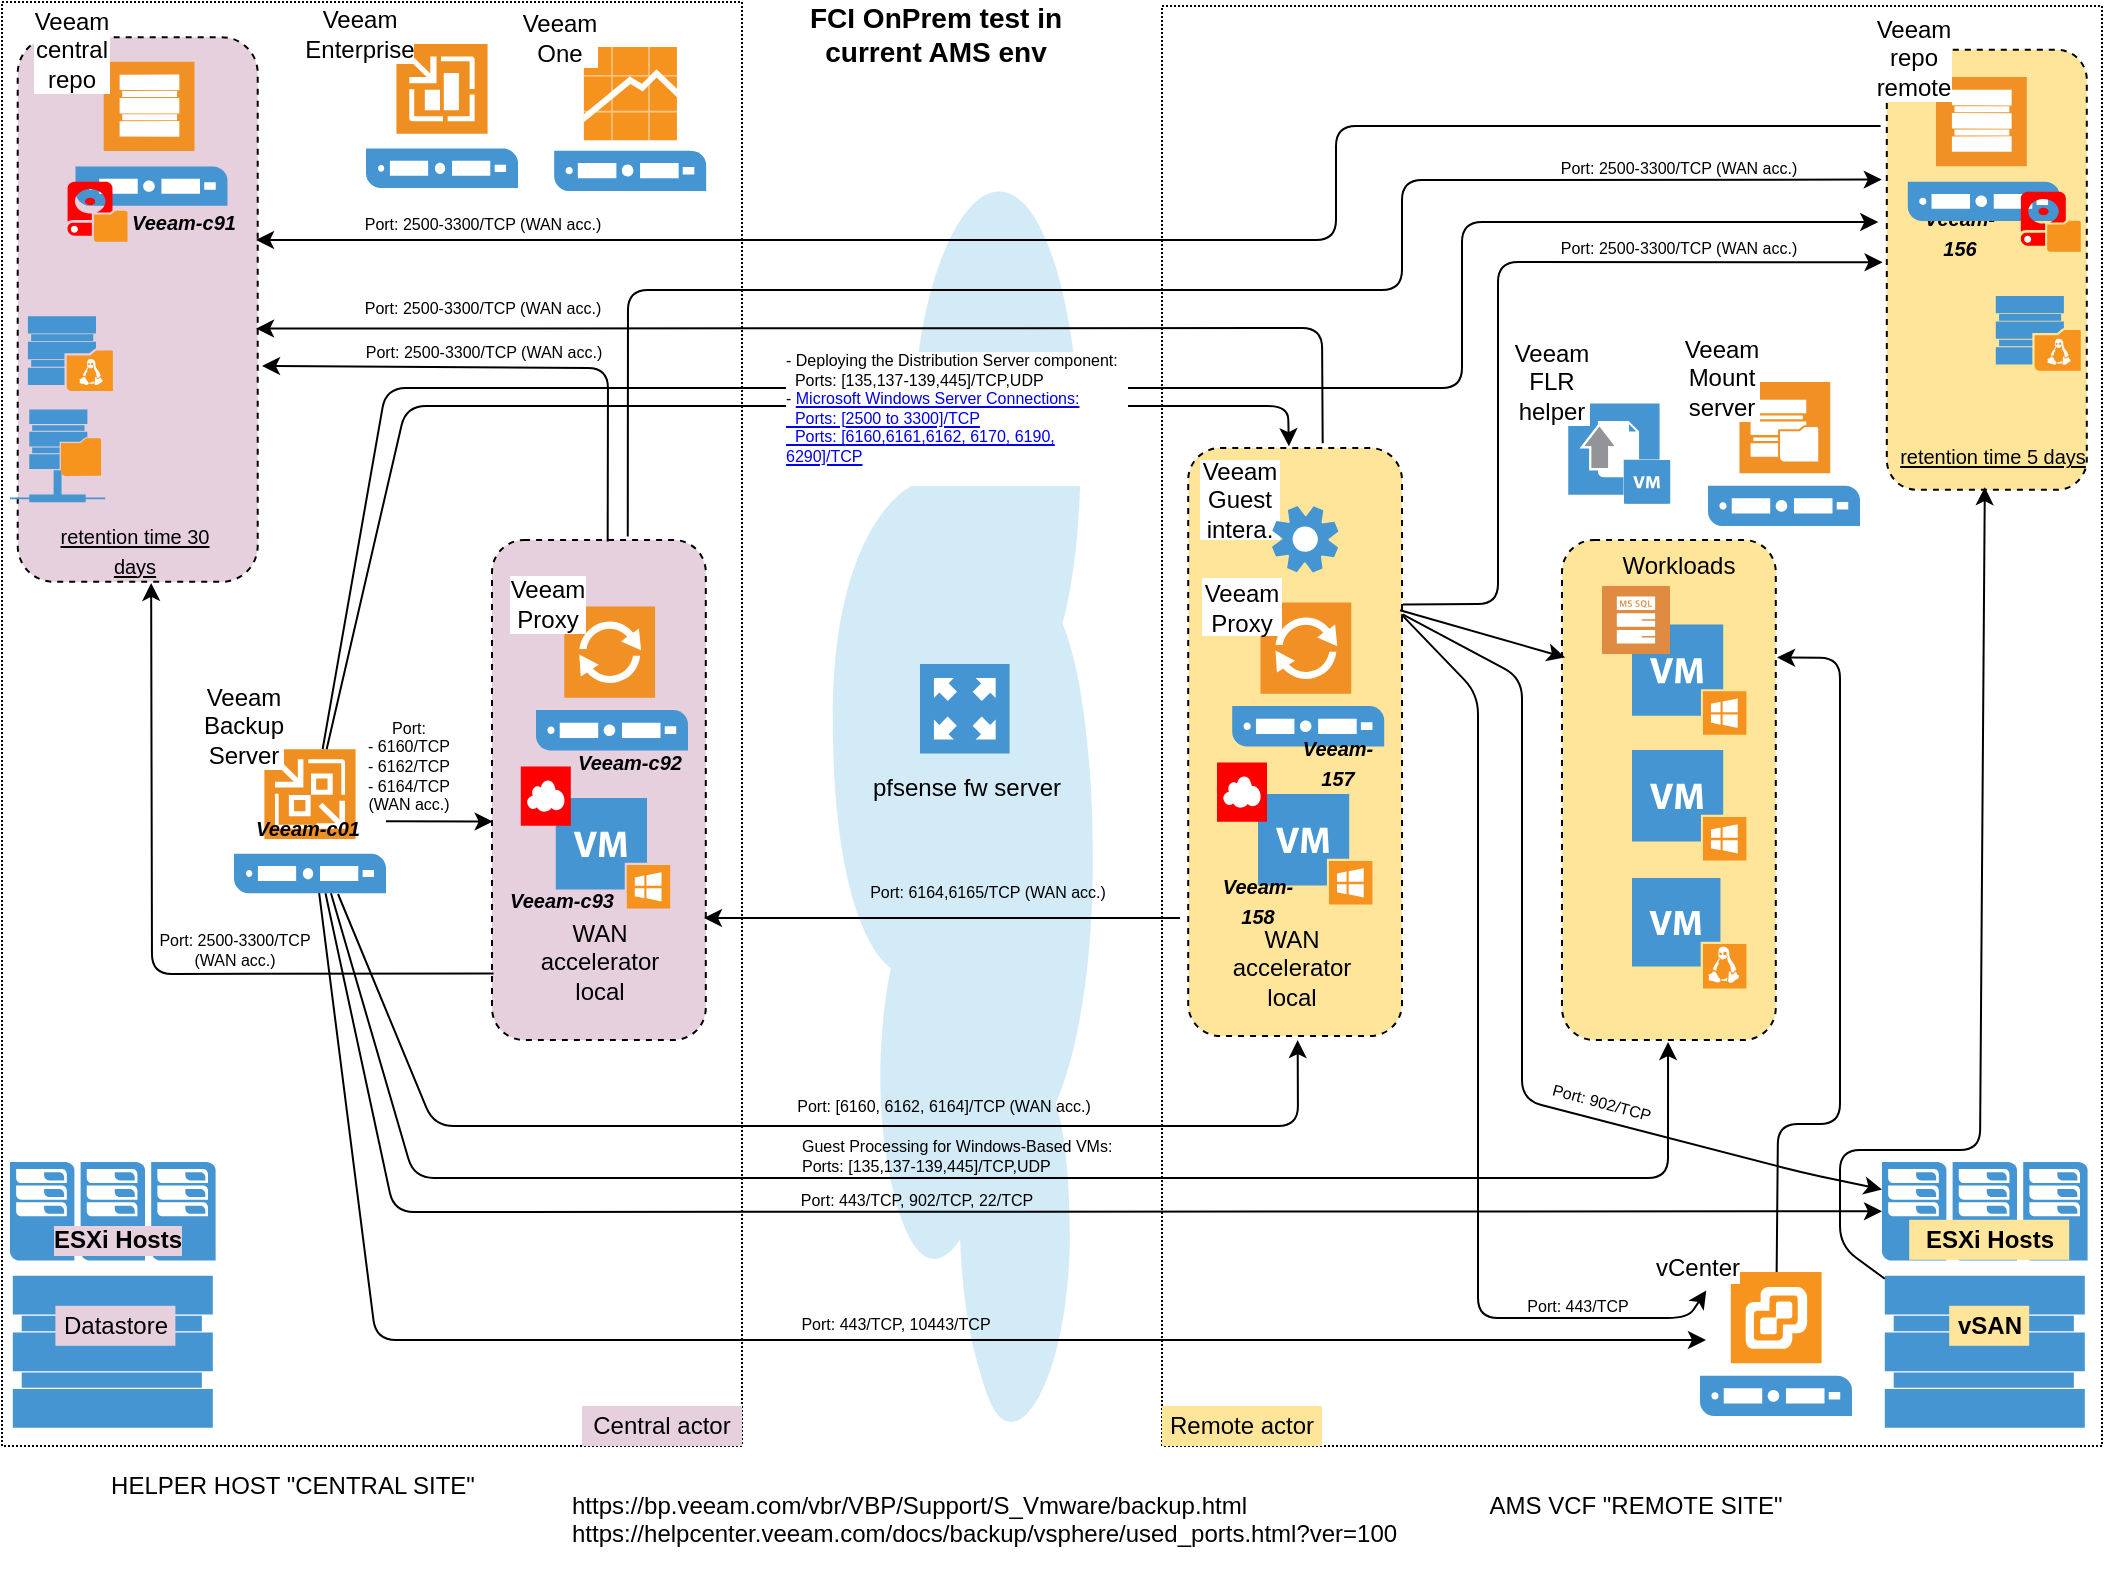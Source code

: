 <mxfile version="14.2.9" type="github">
  <diagram id="eCVy08CxGXI3JQdQnOXs" name="Page-1">
    <mxGraphModel dx="571" dy="679" grid="0" gridSize="10" guides="0" tooltips="1" connect="0" arrows="0" fold="1" page="0" pageScale="1" pageWidth="1169" pageHeight="827" math="0" shadow="0">
      <root>
        <mxCell id="0" />
        <mxCell id="1" parent="0" />
        <mxCell id="nSwSoQBOyBosfwL_0Ycv-3" value="" style="rounded=0;whiteSpace=wrap;html=1;labelBackgroundColor=#ffffff;fillColor=#FFFFFF;dashed=1;dashPattern=1 1;" parent="1" vertex="1">
          <mxGeometry x="50" y="-52" width="370" height="722" as="geometry" />
        </mxCell>
        <mxCell id="nSwSoQBOyBosfwL_0Ycv-4" value="" style="rounded=0;whiteSpace=wrap;html=1;dashed=1;dashPattern=1 1;" parent="1" vertex="1">
          <mxGeometry x="630" y="-50" width="470" height="720" as="geometry" />
        </mxCell>
        <mxCell id="nSwSoQBOyBosfwL_0Ycv-5" value="" style="shadow=0;dashed=0;html=1;strokeColor=none;fillColor=#4495D1;labelPosition=center;verticalLabelPosition=bottom;verticalAlign=top;align=center;outlineConnect=0;shape=mxgraph.veeam.2d.datastore;" parent="1" vertex="1">
          <mxGeometry x="991.4" y="584.9" width="100" height="76" as="geometry" />
        </mxCell>
        <mxCell id="nSwSoQBOyBosfwL_0Ycv-6" value="" style="pointerEvents=1;shadow=0;dashed=0;html=1;strokeColor=none;fillColor=#4495D1;labelPosition=center;verticalLabelPosition=bottom;verticalAlign=top;align=center;outlineConnect=0;shape=mxgraph.veeam.cluster;" parent="1" vertex="1">
          <mxGeometry x="990" y="528" width="102.8" height="49.2" as="geometry" />
        </mxCell>
        <mxCell id="nSwSoQBOyBosfwL_0Ycv-7" value="ESXi Hosts" style="text;html=1;align=center;verticalAlign=middle;whiteSpace=wrap;rounded=0;fontStyle=1;labelBackgroundColor=#FFE599;fillColor=#FFE599;" parent="1" vertex="1">
          <mxGeometry x="1003.6" y="556.9" width="80" height="20" as="geometry" />
        </mxCell>
        <mxCell id="nSwSoQBOyBosfwL_0Ycv-8" value="" style="shadow=0;dashed=0;html=1;strokeColor=none;fillColor=#4495D1;labelPosition=center;verticalLabelPosition=bottom;verticalAlign=top;align=center;outlineConnect=0;shape=mxgraph.veeam.2d.veeam_backup_and_replication_server;" parent="1" vertex="1">
          <mxGeometry x="166" y="321.6" width="76" height="72" as="geometry" />
        </mxCell>
        <mxCell id="nSwSoQBOyBosfwL_0Ycv-11" value="" style="shadow=0;dashed=0;html=1;strokeColor=none;fillColor=#4495D1;labelPosition=center;verticalLabelPosition=bottom;verticalAlign=top;align=center;outlineConnect=0;shape=mxgraph.veeam.vsphere_server;" parent="1" vertex="1">
          <mxGeometry x="899" y="583" width="76" height="72" as="geometry" />
        </mxCell>
        <mxCell id="nSwSoQBOyBosfwL_0Ycv-12" value="" style="shadow=0;dashed=0;html=1;strokeColor=none;fillColor=#4495D1;labelPosition=center;verticalLabelPosition=bottom;verticalAlign=top;align=center;outlineConnect=0;shape=mxgraph.veeam.2d.cloud;rotation=-90;" parent="1" vertex="1">
          <mxGeometry x="220.13" y="285.78" width="620.55" height="130" as="geometry" />
        </mxCell>
        <mxCell id="nSwSoQBOyBosfwL_0Ycv-13" value="&lt;span style=&quot;background-color: rgb(255 , 229 , 153)&quot;&gt;&lt;b&gt;vSAN&lt;/b&gt;&lt;/span&gt;" style="text;html=1;strokeColor=none;fillColor=#FFE599;align=center;verticalAlign=middle;whiteSpace=wrap;rounded=0;" parent="1" vertex="1">
          <mxGeometry x="1023.6" y="599.9" width="40" height="20" as="geometry" />
        </mxCell>
        <mxCell id="nSwSoQBOyBosfwL_0Ycv-15" value="vCenter" style="text;html=1;strokeColor=none;fillColor=none;align=center;verticalAlign=middle;whiteSpace=wrap;rounded=0;labelBackgroundColor=#ffffff;" parent="1" vertex="1">
          <mxGeometry x="878" y="571" width="40" height="20" as="geometry" />
        </mxCell>
        <mxCell id="nSwSoQBOyBosfwL_0Ycv-26" value="Veeam Backup Server" style="text;html=1;strokeColor=none;fillColor=none;align=center;verticalAlign=middle;whiteSpace=wrap;rounded=0;labelBackgroundColor=#ffffff;" parent="1" vertex="1">
          <mxGeometry x="151" y="300" width="40" height="20" as="geometry" />
        </mxCell>
        <mxCell id="nSwSoQBOyBosfwL_0Ycv-29" value="AMS VCF &quot;REMOTE SITE&quot;" style="text;html=1;strokeColor=none;fillColor=none;align=center;verticalAlign=middle;whiteSpace=wrap;rounded=0;labelBackgroundColor=#ffffff;" parent="1" vertex="1">
          <mxGeometry x="770" y="690" width="194.4" height="20" as="geometry" />
        </mxCell>
        <mxCell id="nSwSoQBOyBosfwL_0Ycv-30" value="HELPER HOST &quot;CENTRAL SITE&quot;" style="text;html=1;strokeColor=none;fillColor=none;align=center;verticalAlign=middle;whiteSpace=wrap;rounded=0;labelBackgroundColor=#ffffff;" parent="1" vertex="1">
          <mxGeometry x="98" y="680" width="195" height="20" as="geometry" />
        </mxCell>
        <mxCell id="nSwSoQBOyBosfwL_0Ycv-47" value="&lt;div&gt;&lt;font style=&quot;font-size: 14px&quot;&gt;&lt;b&gt;FCI OnPrem test in &lt;br&gt;&lt;/b&gt;&lt;/font&gt;&lt;/div&gt;&lt;div&gt;&lt;font style=&quot;font-size: 14px&quot;&gt;&lt;b&gt;current AMS env&lt;/b&gt;&lt;/font&gt;&lt;/div&gt;" style="text;html=1;strokeColor=none;fillColor=none;align=center;verticalAlign=middle;whiteSpace=wrap;rounded=0;" parent="1" vertex="1">
          <mxGeometry x="392" y="-46" width="250" height="20" as="geometry" />
        </mxCell>
        <mxCell id="nSwSoQBOyBosfwL_0Ycv-48" value="" style="shadow=0;dashed=0;html=1;strokeColor=none;fillColor=#4495D1;labelPosition=center;verticalLabelPosition=bottom;verticalAlign=top;align=center;outlineConnect=0;shape=mxgraph.veeam.2d.datastore;" parent="1" vertex="1">
          <mxGeometry x="55.4" y="584.9" width="100" height="76" as="geometry" />
        </mxCell>
        <mxCell id="nSwSoQBOyBosfwL_0Ycv-49" value="" style="pointerEvents=1;shadow=0;dashed=0;html=1;strokeColor=none;fillColor=#4495D1;labelPosition=center;verticalLabelPosition=bottom;verticalAlign=top;align=center;outlineConnect=0;shape=mxgraph.veeam.cluster;" parent="1" vertex="1">
          <mxGeometry x="54.0" y="528" width="102.8" height="49.2" as="geometry" />
        </mxCell>
        <mxCell id="nSwSoQBOyBosfwL_0Ycv-50" value="ESXi Hosts" style="text;html=1;strokeColor=none;fillColor=none;align=center;verticalAlign=middle;whiteSpace=wrap;rounded=0;fontStyle=1;labelBackgroundColor=#E6D0DE;" parent="1" vertex="1">
          <mxGeometry x="67.6" y="556.9" width="80" height="20" as="geometry" />
        </mxCell>
        <mxCell id="nSwSoQBOyBosfwL_0Ycv-51" value="Datastore" style="text;html=1;strokeColor=none;fillColor=#E6D0DE;align=center;verticalAlign=middle;whiteSpace=wrap;rounded=0;" parent="1" vertex="1">
          <mxGeometry x="76.7" y="599.9" width="60" height="20" as="geometry" />
        </mxCell>
        <mxCell id="nSwSoQBOyBosfwL_0Ycv-54" value="" style="pointerEvents=1;shadow=0;dashed=0;html=1;strokeColor=none;fillColor=#4495D1;labelPosition=center;verticalLabelPosition=bottom;verticalAlign=top;align=center;outlineConnect=0;shape=mxgraph.veeam.2d.proxy_appliance;" parent="1" vertex="1">
          <mxGeometry x="509" y="279" width="44.8" height="44.8" as="geometry" />
        </mxCell>
        <mxCell id="nSwSoQBOyBosfwL_0Ycv-55" value="&lt;div&gt;pfsense fw server&lt;/div&gt;" style="text;html=1;strokeColor=none;fillColor=none;align=center;verticalAlign=middle;whiteSpace=wrap;rounded=0;" parent="1" vertex="1">
          <mxGeometry x="468" y="331" width="129" height="20" as="geometry" />
        </mxCell>
        <mxCell id="nSwSoQBOyBosfwL_0Ycv-56" value="Central actor" style="text;html=1;strokeColor=none;fillColor=#E6D0DE;align=center;verticalAlign=middle;whiteSpace=wrap;rounded=0;" parent="1" vertex="1">
          <mxGeometry x="340" y="650" width="80" height="20" as="geometry" />
        </mxCell>
        <mxCell id="nSwSoQBOyBosfwL_0Ycv-57" value="Remote actor" style="text;html=1;strokeColor=none;fillColor=#FFE599;align=center;verticalAlign=middle;whiteSpace=wrap;rounded=0;" parent="1" vertex="1">
          <mxGeometry x="630" y="650" width="80" height="20" as="geometry" />
        </mxCell>
        <mxCell id="nSwSoQBOyBosfwL_0Ycv-61" value="" style="rounded=1;whiteSpace=wrap;html=1;labelBackgroundColor=#E6D0DE;fillColor=#FFE599;gradientColor=none;dashed=1;" parent="1" vertex="1">
          <mxGeometry x="643.1" y="171" width="106.9" height="294" as="geometry" />
        </mxCell>
        <mxCell id="nSwSoQBOyBosfwL_0Ycv-9" value="" style="shadow=0;dashed=0;html=1;strokeColor=none;fillColor=#4495D1;labelPosition=center;verticalLabelPosition=bottom;verticalAlign=top;align=center;outlineConnect=0;shape=mxgraph.veeam.proxy_server;" parent="1" vertex="1">
          <mxGeometry x="665.1" y="248.2" width="76" height="72" as="geometry" />
        </mxCell>
        <mxCell id="nSwSoQBOyBosfwL_0Ycv-34" value="" style="shadow=0;dashed=0;html=1;strokeColor=none;fillColor=#4495D1;labelPosition=center;verticalLabelPosition=bottom;verticalAlign=top;align=center;outlineConnect=0;shape=mxgraph.veeam.vm_windows;labelBackgroundColor=none;fontColor=none;" parent="1" vertex="1">
          <mxGeometry x="678" y="344" width="57.2" height="55.2" as="geometry" />
        </mxCell>
        <mxCell id="nSwSoQBOyBosfwL_0Ycv-35" value="" style="pointerEvents=1;shadow=0;dashed=0;html=1;strokeColor=none;labelPosition=center;verticalLabelPosition=bottom;verticalAlign=top;align=center;outlineConnect=0;shape=mxgraph.veeam.2d.wan_accelerator;labelBackgroundColor=none;noLabel=1;fontColor=none;fillColor=#FF0000;" parent="1" vertex="1">
          <mxGeometry x="657.5" y="328.25" width="25" height="29.6" as="geometry" />
        </mxCell>
        <mxCell id="nSwSoQBOyBosfwL_0Ycv-36" value="&lt;div&gt;WAN accelerator&lt;/div&gt;&lt;div&gt;local&lt;br&gt;&lt;/div&gt;" style="text;html=1;strokeColor=none;fillColor=none;align=center;verticalAlign=middle;whiteSpace=wrap;rounded=0;labelBackgroundColor=none;" parent="1" vertex="1">
          <mxGeometry x="675" y="421.2" width="40" height="20" as="geometry" />
        </mxCell>
        <mxCell id="nSwSoQBOyBosfwL_0Ycv-16" value="Veeam Proxy" style="text;html=1;strokeColor=none;align=center;verticalAlign=middle;whiteSpace=wrap;rounded=0;labelBackgroundColor=none;fillColor=#ffffff;" parent="1" vertex="1">
          <mxGeometry x="650" y="236" width="40" height="29" as="geometry" />
        </mxCell>
        <mxCell id="nSwSoQBOyBosfwL_0Ycv-76" value="" style="rounded=1;whiteSpace=wrap;html=1;labelBackgroundColor=#E6D0DE;fillColor=#E6D0DE;gradientColor=none;dashed=1;" parent="1" vertex="1">
          <mxGeometry x="295" y="217" width="106.9" height="250" as="geometry" />
        </mxCell>
        <mxCell id="nSwSoQBOyBosfwL_0Ycv-77" value="" style="shadow=0;dashed=0;html=1;strokeColor=none;fillColor=#4495D1;labelPosition=center;verticalLabelPosition=bottom;verticalAlign=top;align=center;outlineConnect=0;shape=mxgraph.veeam.proxy_server;" parent="1" vertex="1">
          <mxGeometry x="317" y="250.2" width="76" height="72" as="geometry" />
        </mxCell>
        <mxCell id="nSwSoQBOyBosfwL_0Ycv-78" value="" style="shadow=0;dashed=0;html=1;strokeColor=none;fillColor=#4495D1;labelPosition=center;verticalLabelPosition=bottom;verticalAlign=top;align=center;outlineConnect=0;shape=mxgraph.veeam.vm_windows;labelBackgroundColor=none;fontColor=none;" parent="1" vertex="1">
          <mxGeometry x="326.9" y="346" width="57.2" height="55.2" as="geometry" />
        </mxCell>
        <mxCell id="nSwSoQBOyBosfwL_0Ycv-79" value="" style="pointerEvents=1;shadow=0;dashed=0;html=1;strokeColor=none;labelPosition=center;verticalLabelPosition=bottom;verticalAlign=top;align=center;outlineConnect=0;shape=mxgraph.veeam.2d.wan_accelerator;labelBackgroundColor=none;noLabel=1;fontColor=none;fillColor=#FF0000;" parent="1" vertex="1">
          <mxGeometry x="309.4" y="330.25" width="25" height="29.6" as="geometry" />
        </mxCell>
        <mxCell id="nSwSoQBOyBosfwL_0Ycv-80" value="&lt;div&gt;WAN accelerator&lt;/div&gt;&lt;div&gt;local&lt;br&gt;&lt;/div&gt;" style="text;html=1;strokeColor=none;fillColor=none;align=center;verticalAlign=middle;whiteSpace=wrap;rounded=0;labelBackgroundColor=none;" parent="1" vertex="1">
          <mxGeometry x="330" y="420" width="38.45" height="16.7" as="geometry" />
        </mxCell>
        <mxCell id="nSwSoQBOyBosfwL_0Ycv-81" value="Veeam Proxy" style="text;html=1;strokeColor=none;fillColor=none;align=center;verticalAlign=middle;whiteSpace=wrap;rounded=0;labelBackgroundColor=#ffffff;" parent="1" vertex="1">
          <mxGeometry x="303" y="239" width="40" height="20" as="geometry" />
        </mxCell>
        <mxCell id="nSwSoQBOyBosfwL_0Ycv-82" value="" style="rounded=1;whiteSpace=wrap;html=1;labelBackgroundColor=#E6D0DE;fillColor=#FFE599;gradientColor=none;dashed=1;" parent="1" vertex="1">
          <mxGeometry x="830" y="217" width="106.9" height="250" as="geometry" />
        </mxCell>
        <mxCell id="nSwSoQBOyBosfwL_0Ycv-66" value="" style="shadow=0;dashed=0;html=1;strokeColor=none;fillColor=#4495D1;labelPosition=center;verticalLabelPosition=bottom;verticalAlign=top;align=center;outlineConnect=0;shape=mxgraph.veeam.vm_windows;labelBackgroundColor=#E6D0DE;" parent="1" vertex="1">
          <mxGeometry x="865" y="259.2" width="57.2" height="55.2" as="geometry" />
        </mxCell>
        <mxCell id="nSwSoQBOyBosfwL_0Ycv-68" value="" style="pointerEvents=1;shadow=0;dashed=0;html=1;strokeColor=none;fillColor=#DF8C42;labelPosition=center;verticalLabelPosition=bottom;verticalAlign=top;align=center;outlineConnect=0;shape=mxgraph.veeam2.microsoft_sql_db;labelBackgroundColor=#E6D0DE;" parent="1" vertex="1">
          <mxGeometry x="850" y="240" width="34" height="34" as="geometry" />
        </mxCell>
        <mxCell id="nSwSoQBOyBosfwL_0Ycv-62" value="" style="shadow=0;dashed=0;html=1;strokeColor=none;fillColor=#4495D1;labelPosition=center;verticalLabelPosition=bottom;verticalAlign=top;align=center;outlineConnect=0;shape=mxgraph.veeam.vm_windows;labelBackgroundColor=none;fontColor=none;" parent="1" vertex="1">
          <mxGeometry x="865" y="322.0" width="57.2" height="55.2" as="geometry" />
        </mxCell>
        <mxCell id="nSwSoQBOyBosfwL_0Ycv-63" value="" style="shadow=0;dashed=0;html=1;strokeColor=none;fillColor=#4495D1;labelPosition=center;verticalLabelPosition=bottom;verticalAlign=top;align=center;outlineConnect=0;shape=mxgraph.veeam.vm_linux;labelBackgroundColor=#E6D0DE;" parent="1" vertex="1">
          <mxGeometry x="865" y="386" width="57.2" height="55.2" as="geometry" />
        </mxCell>
        <mxCell id="nSwSoQBOyBosfwL_0Ycv-83" value="Workloads" style="text;html=1;strokeColor=none;fillColor=none;align=center;verticalAlign=middle;whiteSpace=wrap;rounded=0;labelBackgroundColor=none;" parent="1" vertex="1">
          <mxGeometry x="865" y="220" width="46.55" height="20" as="geometry" />
        </mxCell>
        <mxCell id="nSwSoQBOyBosfwL_0Ycv-87" value="&lt;div&gt;&lt;font style=&quot;font-size: 10px&quot;&gt;&lt;b&gt;&lt;i&gt;Veeam-157&lt;/i&gt;&lt;/b&gt;&lt;/font&gt;&lt;/div&gt;" style="text;html=1;strokeColor=none;fillColor=none;align=center;verticalAlign=middle;whiteSpace=wrap;rounded=0;labelBackgroundColor=none;" parent="1" vertex="1">
          <mxGeometry x="698.2" y="318" width="40" height="20" as="geometry" />
        </mxCell>
        <mxCell id="nSwSoQBOyBosfwL_0Ycv-88" value="&lt;div&gt;&lt;font style=&quot;font-size: 10px&quot;&gt;&lt;b&gt;&lt;i&gt;Veeam-158&lt;/i&gt;&lt;/b&gt;&lt;/font&gt;&lt;/div&gt;" style="text;html=1;strokeColor=none;fillColor=none;align=center;verticalAlign=middle;whiteSpace=wrap;rounded=0;labelBackgroundColor=none;" parent="1" vertex="1">
          <mxGeometry x="658.2" y="387" width="40" height="20" as="geometry" />
        </mxCell>
        <mxCell id="nSwSoQBOyBosfwL_0Ycv-89" value="&lt;div&gt;&lt;font style=&quot;font-size: 10px&quot;&gt;&lt;b&gt;&lt;i&gt;Veeam-c93&lt;/i&gt;&lt;/b&gt;&lt;/font&gt;&lt;/div&gt;" style="text;html=1;strokeColor=none;fillColor=none;align=center;verticalAlign=middle;whiteSpace=wrap;rounded=0;labelBackgroundColor=none;" parent="1" vertex="1">
          <mxGeometry x="300" y="387" width="60" height="20" as="geometry" />
        </mxCell>
        <mxCell id="nSwSoQBOyBosfwL_0Ycv-90" value="&lt;div&gt;&lt;font style=&quot;font-size: 10px&quot;&gt;&lt;b&gt;&lt;i&gt;Veeam-c92&lt;/i&gt;&lt;/b&gt;&lt;/font&gt;&lt;/div&gt;" style="text;html=1;strokeColor=none;fillColor=none;align=center;verticalAlign=middle;whiteSpace=wrap;rounded=0;labelBackgroundColor=none;" parent="1" vertex="1">
          <mxGeometry x="334.4" y="318" width="60" height="20" as="geometry" />
        </mxCell>
        <mxCell id="nSwSoQBOyBosfwL_0Ycv-92" value="&lt;div&gt;&lt;font style=&quot;font-size: 10px&quot;&gt;&lt;b&gt;&lt;i&gt;Veeam-c01&lt;/i&gt;&lt;/b&gt;&lt;/font&gt;&lt;/div&gt;" style="text;html=1;strokeColor=none;fillColor=none;align=center;verticalAlign=middle;whiteSpace=wrap;rounded=0;labelBackgroundColor=none;" parent="1" vertex="1">
          <mxGeometry x="173" y="351" width="60" height="20" as="geometry" />
        </mxCell>
        <mxCell id="sAKAlEn9Oh-eBW5LbcHO-1" value="" style="shadow=0;dashed=0;html=1;strokeColor=none;fillColor=#4495D1;labelPosition=center;verticalLabelPosition=bottom;verticalAlign=top;align=center;outlineConnect=0;shape=mxgraph.veeam.2d.veeam_backup_enterprise_manager_server;" parent="1" vertex="1">
          <mxGeometry x="232" y="-31.0" width="76" height="72" as="geometry" />
        </mxCell>
        <mxCell id="sAKAlEn9Oh-eBW5LbcHO-2" value="Veeam Enterprise" style="text;html=1;strokeColor=none;fillColor=none;align=center;verticalAlign=middle;whiteSpace=wrap;rounded=0;labelBackgroundColor=#ffffff;" parent="1" vertex="1">
          <mxGeometry x="209" y="-46.0" width="40" height="20" as="geometry" />
        </mxCell>
        <mxCell id="sAKAlEn9Oh-eBW5LbcHO-3" value="" style="shadow=0;dashed=0;html=1;strokeColor=none;fillColor=#4495D1;labelPosition=center;verticalLabelPosition=bottom;verticalAlign=top;align=center;outlineConnect=0;shape=mxgraph.veeam.one_server;" parent="1" vertex="1">
          <mxGeometry x="326.1" y="-29.5" width="76" height="72" as="geometry" />
        </mxCell>
        <mxCell id="sAKAlEn9Oh-eBW5LbcHO-4" value="Veeam One" style="text;html=1;strokeColor=none;fillColor=none;align=center;verticalAlign=middle;whiteSpace=wrap;rounded=0;labelBackgroundColor=#ffffff;" parent="1" vertex="1">
          <mxGeometry x="309.1" y="-44.5" width="40" height="20" as="geometry" />
        </mxCell>
        <mxCell id="sAKAlEn9Oh-eBW5LbcHO-14" value="" style="shadow=0;dashed=0;html=1;strokeColor=none;fillColor=#4495D1;labelPosition=center;verticalLabelPosition=bottom;verticalAlign=top;align=center;outlineConnect=0;shape=mxgraph.veeam.flr_helper_appliance;" parent="1" vertex="1">
          <mxGeometry x="833.12" y="148.7" width="49.6" height="50" as="geometry" />
        </mxCell>
        <mxCell id="sAKAlEn9Oh-eBW5LbcHO-15" value="Veeam FLR helper" style="text;html=1;strokeColor=none;fillColor=none;align=center;verticalAlign=middle;whiteSpace=wrap;rounded=0;labelBackgroundColor=#ffffff;" parent="1" vertex="1">
          <mxGeometry x="805.0" y="128" width="40" height="20" as="geometry" />
        </mxCell>
        <mxCell id="sAKAlEn9Oh-eBW5LbcHO-16" value="" style="shadow=0;dashed=0;html=1;strokeColor=none;fillColor=#4495D1;labelPosition=center;verticalLabelPosition=bottom;verticalAlign=top;align=center;outlineConnect=0;shape=mxgraph.veeam.2d.virtual_machine;" parent="1" vertex="1">
          <mxGeometry x="861" y="177" width="23.1" height="21.9" as="geometry" />
        </mxCell>
        <mxCell id="sAKAlEn9Oh-eBW5LbcHO-18" value="" style="edgeStyle=orthogonalEdgeStyle;rounded=0;orthogonalLoop=1;jettySize=auto;html=1;" parent="1" source="sAKAlEn9Oh-eBW5LbcHO-11" target="sAKAlEn9Oh-eBW5LbcHO-17" edge="1">
          <mxGeometry relative="1" as="geometry" />
        </mxCell>
        <mxCell id="sAKAlEn9Oh-eBW5LbcHO-17" value="" style="rounded=1;whiteSpace=wrap;html=1;labelBackgroundColor=#E6D0DE;fillColor=#E6D0DE;gradientColor=none;dashed=1;" parent="1" vertex="1">
          <mxGeometry x="57.85" y="-34.4" width="120" height="272.3" as="geometry" />
        </mxCell>
        <mxCell id="sAKAlEn9Oh-eBW5LbcHO-10" value="" style="shadow=0;dashed=0;html=1;strokeColor=none;fillColor=#4495D1;labelPosition=center;verticalLabelPosition=bottom;verticalAlign=top;align=center;outlineConnect=0;shape=mxgraph.veeam.repository_server;" parent="1" vertex="1">
          <mxGeometry x="86.75" y="-22.1" width="76" height="72" as="geometry" />
        </mxCell>
        <mxCell id="sAKAlEn9Oh-eBW5LbcHO-13" value="&lt;div&gt;&lt;font style=&quot;font-size: 10px&quot;&gt;&lt;b&gt;&lt;i&gt;Veeam-c91&lt;/i&gt;&lt;/b&gt;&lt;/font&gt;&lt;/div&gt;" style="text;html=1;strokeColor=none;fillColor=none;align=center;verticalAlign=middle;whiteSpace=wrap;rounded=0;labelBackgroundColor=none;" parent="1" vertex="1">
          <mxGeometry x="111.35" y="47.9" width="60" height="20" as="geometry" />
        </mxCell>
        <mxCell id="sAKAlEn9Oh-eBW5LbcHO-11" value="&lt;div&gt;Veeam central repo&lt;br&gt;&lt;/div&gt;" style="text;html=1;strokeColor=none;fillColor=none;align=center;verticalAlign=middle;whiteSpace=wrap;rounded=0;labelBackgroundColor=#ffffff;" parent="1" vertex="1">
          <mxGeometry x="65.45" y="-38.0" width="40" height="20" as="geometry" />
        </mxCell>
        <mxCell id="nSwSoQBOyBosfwL_0Ycv-84" value="&lt;font style=&quot;font-size: 10px&quot;&gt;&lt;u&gt;retention time 30 days&lt;/u&gt;&lt;/font&gt;" style="text;html=1;strokeColor=none;fillColor=none;align=center;verticalAlign=middle;whiteSpace=wrap;rounded=0;labelBackgroundColor=none;" parent="1" vertex="1">
          <mxGeometry x="66.75" y="212.0" width="99.1" height="20" as="geometry" />
        </mxCell>
        <mxCell id="sAKAlEn9Oh-eBW5LbcHO-12" value="" style="shadow=0;dashed=0;html=1;strokeColor=none;labelPosition=center;verticalLabelPosition=bottom;verticalAlign=top;align=center;outlineConnect=0;shape=mxgraph.veeam.local_disk;labelBackgroundColor=#ffffff;labelBorderColor=none;fillColor=#FF0000;" parent="1" vertex="1">
          <mxGeometry x="82.75" y="37.9" width="30" height="30" as="geometry" />
        </mxCell>
        <mxCell id="nSwSoQBOyBosfwL_0Ycv-59" value="" style="shadow=0;dashed=0;html=1;strokeColor=none;fillColor=#4495D1;labelPosition=center;verticalLabelPosition=bottom;verticalAlign=top;align=center;outlineConnect=0;shape=mxgraph.veeam.linux_repository;labelBackgroundColor=#ffffff;" parent="1" vertex="1">
          <mxGeometry x="62.95" y="105.1" width="42.5" height="37.4" as="geometry" />
        </mxCell>
        <mxCell id="nSwSoQBOyBosfwL_0Ycv-23" value="" style="shadow=0;dashed=0;html=1;strokeColor=none;fillColor=#4495D1;labelPosition=center;verticalLabelPosition=bottom;verticalAlign=top;align=center;outlineConnect=0;shape=mxgraph.veeam.remote_repository;labelBackgroundColor=#ffffff;" parent="1" vertex="1">
          <mxGeometry x="54.0" y="151.7" width="47.6" height="46.4" as="geometry" />
        </mxCell>
        <mxCell id="nSwSoQBOyBosfwL_0Ycv-58" value="" style="shape=image;html=1;verticalAlign=top;verticalLabelPosition=bottom;labelBackgroundColor=#ffffff;imageAspect=0;aspect=fixed;image=https://cdn2.iconfinder.com/data/icons/stilllife/48x48/filesystems/gnome-fs-nfs.png;fillColor=none;" parent="1" vertex="1">
          <mxGeometry x="74.85" y="162.5" width="36.5" height="36.5" as="geometry" />
        </mxCell>
        <mxCell id="sAKAlEn9Oh-eBW5LbcHO-19" value="" style="rounded=1;whiteSpace=wrap;html=1;labelBackgroundColor=#E6D0DE;fillColor=#FFE599;gradientColor=none;dashed=1;" parent="1" vertex="1">
          <mxGeometry x="992.4" y="-28.1" width="100" height="220" as="geometry" />
        </mxCell>
        <mxCell id="nSwSoQBOyBosfwL_0Ycv-69" value="" style="shadow=0;dashed=0;html=1;strokeColor=none;fillColor=#4495D1;labelPosition=center;verticalLabelPosition=bottom;verticalAlign=top;align=center;outlineConnect=0;shape=mxgraph.veeam.linux_repository;labelBackgroundColor=#ffffff;" parent="1" vertex="1">
          <mxGeometry x="1046.9" y="94.95" width="42.5" height="37.4" as="geometry" />
        </mxCell>
        <mxCell id="nSwSoQBOyBosfwL_0Ycv-86" value="&lt;font style=&quot;font-size: 10px&quot;&gt;&lt;b&gt;&lt;i&gt;Veeam-156&lt;/i&gt;&lt;/b&gt;&lt;/font&gt;" style="text;html=1;strokeColor=none;fillColor=none;align=center;verticalAlign=middle;whiteSpace=wrap;rounded=0;labelBackgroundColor=none;" parent="1" vertex="1">
          <mxGeometry x="1009.3" y="52.9" width="40" height="20" as="geometry" />
        </mxCell>
        <mxCell id="nSwSoQBOyBosfwL_0Ycv-85" value="&lt;font style=&quot;font-size: 10px&quot;&gt;&lt;u&gt;retention time 5 days&lt;/u&gt;&lt;/font&gt;" style="text;html=1;strokeColor=none;fillColor=none;align=center;verticalAlign=middle;whiteSpace=wrap;rounded=0;labelBackgroundColor=none;" parent="1" vertex="1">
          <mxGeometry x="996.1" y="164.5" width="99.1" height="20" as="geometry" />
        </mxCell>
        <mxCell id="nSwSoQBOyBosfwL_0Ycv-44" value="" style="shadow=0;dashed=0;html=1;strokeColor=none;fillColor=#4495D1;labelPosition=center;verticalLabelPosition=bottom;verticalAlign=top;align=center;outlineConnect=0;shape=mxgraph.veeam.repository_server;" parent="1" vertex="1">
          <mxGeometry x="1002.9" y="-14.5" width="76" height="72" as="geometry" />
        </mxCell>
        <mxCell id="nSwSoQBOyBosfwL_0Ycv-46" value="" style="shadow=0;dashed=0;html=1;strokeColor=none;labelPosition=center;verticalLabelPosition=bottom;verticalAlign=top;align=center;outlineConnect=0;shape=mxgraph.veeam.local_disk;labelBackgroundColor=#ffffff;labelBorderColor=none;fillColor=#FF0000;" parent="1" vertex="1">
          <mxGeometry x="1059.4" y="42.9" width="30" height="30" as="geometry" />
        </mxCell>
        <mxCell id="nSwSoQBOyBosfwL_0Ycv-45" value="Veeam repo remote" style="text;html=1;strokeColor=none;fillColor=none;align=center;verticalAlign=middle;whiteSpace=wrap;rounded=0;labelBackgroundColor=#ffffff;" parent="1" vertex="1">
          <mxGeometry x="986" y="-34.0" width="40" height="20" as="geometry" />
        </mxCell>
        <mxCell id="g7LeK_lGC8_cofLlaaue-12" value="" style="endArrow=classic;html=1;strokeColor=#000000;entryX=0.556;entryY=1.002;entryDx=0;entryDy=0;entryPerimeter=0;exitX=0.007;exitY=0.867;exitDx=0;exitDy=0;exitPerimeter=0;" edge="1" parent="1" source="nSwSoQBOyBosfwL_0Ycv-76" target="sAKAlEn9Oh-eBW5LbcHO-17">
          <mxGeometry width="50" height="50" relative="1" as="geometry">
            <mxPoint x="398" y="430" as="sourcePoint" />
            <mxPoint x="448" y="380" as="targetPoint" />
            <Array as="points">
              <mxPoint x="125" y="434" />
            </Array>
          </mxGeometry>
        </mxCell>
        <mxCell id="g7LeK_lGC8_cofLlaaue-13" value="" style="endArrow=classic;html=1;strokeColor=#000000;" edge="1" parent="1">
          <mxGeometry width="50" height="50" relative="1" as="geometry">
            <mxPoint x="639" y="406" as="sourcePoint" />
            <mxPoint x="401" y="406" as="targetPoint" />
            <Array as="points" />
          </mxGeometry>
        </mxCell>
        <mxCell id="g7LeK_lGC8_cofLlaaue-14" value="" style="endArrow=classic;html=1;strokeColor=#000000;exitX=1.004;exitY=0.266;exitDx=0;exitDy=0;exitPerimeter=0;entryX=-0.021;entryY=0.483;entryDx=0;entryDy=0;entryPerimeter=0;" edge="1" parent="1" source="nSwSoQBOyBosfwL_0Ycv-61" target="sAKAlEn9Oh-eBW5LbcHO-19">
          <mxGeometry width="50" height="50" relative="1" as="geometry">
            <mxPoint x="751" y="372" as="sourcePoint" />
            <mxPoint x="786" y="347" as="targetPoint" />
            <Array as="points">
              <mxPoint x="798" y="249" />
              <mxPoint x="798" y="78" />
            </Array>
          </mxGeometry>
        </mxCell>
        <mxCell id="g7LeK_lGC8_cofLlaaue-15" value="" style="endArrow=classic;html=1;strokeColor=#000000;entryX=0.015;entryY=0.235;entryDx=0;entryDy=0;entryPerimeter=0;exitX=0.991;exitY=0.276;exitDx=0;exitDy=0;exitPerimeter=0;" edge="1" parent="1" source="nSwSoQBOyBosfwL_0Ycv-61" target="nSwSoQBOyBosfwL_0Ycv-82">
          <mxGeometry width="50" height="50" relative="1" as="geometry">
            <mxPoint x="786" y="347" as="sourcePoint" />
            <mxPoint x="836" y="297" as="targetPoint" />
          </mxGeometry>
        </mxCell>
        <mxCell id="g7LeK_lGC8_cofLlaaue-16" value="" style="endArrow=classic;html=1;strokeColor=#000000;jumpSize=6;entryX=0.471;entryY=-0.003;entryDx=0;entryDy=0;entryPerimeter=0;" edge="1" parent="1" source="nSwSoQBOyBosfwL_0Ycv-8" target="nSwSoQBOyBosfwL_0Ycv-61">
          <mxGeometry width="50" height="50" relative="1" as="geometry">
            <mxPoint x="263" y="327" as="sourcePoint" />
            <mxPoint x="698.474" y="214" as="targetPoint" />
            <Array as="points">
              <mxPoint x="252" y="150" />
              <mxPoint x="452" y="150" />
              <mxPoint x="693" y="150" />
            </Array>
          </mxGeometry>
        </mxCell>
        <UserObject label="&lt;div&gt;https://bp.veeam.com/vbr/VBP/Support/S_Vmware/backup.html&lt;/div&gt;&lt;div&gt;https://helpcenter.veeam.com/docs/backup/vsphere/used_ports.html?ver=100&lt;br&gt;&lt;/div&gt;" link="https://bp.veeam.com/vbr/VBP/Support/S_Vmware/backup.html" id="g7LeK_lGC8_cofLlaaue-17">
          <mxCell style="text;whiteSpace=wrap;html=1;" vertex="1" parent="1">
            <mxGeometry x="333" y="686" width="458" height="52" as="geometry" />
          </mxCell>
        </UserObject>
        <mxCell id="g7LeK_lGC8_cofLlaaue-18" value="" style="endArrow=classic;html=1;strokeColor=#000000;entryX=1.006;entryY=0.235;entryDx=0;entryDy=0;entryPerimeter=0;" edge="1" parent="1" source="nSwSoQBOyBosfwL_0Ycv-11" target="nSwSoQBOyBosfwL_0Ycv-82">
          <mxGeometry width="50" height="50" relative="1" as="geometry">
            <mxPoint x="668" y="400" as="sourcePoint" />
            <mxPoint x="618" y="450" as="targetPoint" />
            <Array as="points">
              <mxPoint x="938" y="509" />
              <mxPoint x="969" y="509" />
              <mxPoint x="969" y="276" />
            </Array>
          </mxGeometry>
        </mxCell>
        <mxCell id="g7LeK_lGC8_cofLlaaue-19" value="" style="endArrow=classic;html=1;strokeColor=#000000;entryX=0.49;entryY=0.994;entryDx=0;entryDy=0;entryPerimeter=0;" edge="1" parent="1" source="nSwSoQBOyBosfwL_0Ycv-5" target="sAKAlEn9Oh-eBW5LbcHO-19">
          <mxGeometry width="50" height="50" relative="1" as="geometry">
            <mxPoint x="618" y="450" as="sourcePoint" />
            <mxPoint x="668" y="400" as="targetPoint" />
            <Array as="points">
              <mxPoint x="969" y="570" />
              <mxPoint x="969" y="522" />
              <mxPoint x="1039" y="522" />
            </Array>
          </mxGeometry>
        </mxCell>
        <mxCell id="g7LeK_lGC8_cofLlaaue-20" value="" style="endArrow=classic;html=1;strokeColor=#000000;" edge="1" parent="1" source="nSwSoQBOyBosfwL_0Ycv-8">
          <mxGeometry width="50" height="50" relative="1" as="geometry">
            <mxPoint x="618" y="450" as="sourcePoint" />
            <mxPoint x="902" y="617" as="targetPoint" />
            <Array as="points">
              <mxPoint x="237" y="617" />
            </Array>
          </mxGeometry>
        </mxCell>
        <mxCell id="g7LeK_lGC8_cofLlaaue-23" value="" style="endArrow=classic;html=1;strokeColor=#000000;entryX=0.762;entryY=0.15;entryDx=0;entryDy=0;entryPerimeter=0;" edge="1" parent="1" source="nSwSoQBOyBosfwL_0Ycv-8" target="nSwSoQBOyBosfwL_0Ycv-4">
          <mxGeometry width="50" height="50" relative="1" as="geometry">
            <mxPoint x="428" y="282" as="sourcePoint" />
            <mxPoint x="478" y="232" as="targetPoint" />
            <Array as="points">
              <mxPoint x="242" y="141" />
              <mxPoint x="780" y="141" />
              <mxPoint x="780" y="58" />
            </Array>
          </mxGeometry>
        </mxCell>
        <mxCell id="g7LeK_lGC8_cofLlaaue-24" value="Port: 443/TCP, 10443/TCP" style="text;html=1;strokeColor=none;fillColor=none;align=center;verticalAlign=middle;whiteSpace=wrap;rounded=0;dashed=1;fontSize=8;" vertex="1" parent="1">
          <mxGeometry x="426" y="599" width="142" height="20" as="geometry" />
        </mxCell>
        <mxCell id="g7LeK_lGC8_cofLlaaue-25" value="" style="endArrow=classic;html=1;strokeColor=#000000;" edge="1" parent="1" source="nSwSoQBOyBosfwL_0Ycv-8" target="nSwSoQBOyBosfwL_0Ycv-6">
          <mxGeometry width="50" height="50" relative="1" as="geometry">
            <mxPoint x="266" y="397" as="sourcePoint" />
            <mxPoint x="559" y="322" as="targetPoint" />
            <Array as="points">
              <mxPoint x="246" y="553" />
            </Array>
          </mxGeometry>
        </mxCell>
        <mxCell id="g7LeK_lGC8_cofLlaaue-26" value="Port: 443/TCP, 902/TCP, 22/TCP" style="text;html=1;strokeColor=none;fillColor=none;align=center;verticalAlign=middle;whiteSpace=wrap;rounded=0;dashed=1;fontSize=8;" vertex="1" parent="1">
          <mxGeometry x="439" y="537" width="137" height="20" as="geometry" />
        </mxCell>
        <mxCell id="g7LeK_lGC8_cofLlaaue-29" value="&lt;div&gt;&lt;span&gt;- Deploying the Distribution Server component:&lt;/span&gt;&lt;/div&gt;&lt;div&gt;&lt;span&gt;&amp;nbsp; Ports: [135,137-139,445]/TCP,UDP &lt;br&gt;&lt;/span&gt;&lt;/div&gt;&lt;div&gt;&lt;span&gt;- &lt;/span&gt;&lt;span&gt;&lt;a name=&quot;ms_servers&quot;&gt;&lt;span class=&quot;Subheading&quot;&gt;Microsoft Windows Server Connections:&lt;/span&gt;&lt;/a&gt;&lt;/span&gt;&lt;/div&gt;&lt;div&gt;&lt;span&gt;&lt;a name=&quot;ms_servers&quot;&gt;&lt;span class=&quot;Subheading&quot;&gt;&amp;nbsp; Ports: [&lt;/span&gt;&lt;/a&gt;&lt;/span&gt;&lt;a name=&quot;ms_servers&quot;&gt;&lt;/a&gt;&lt;span&gt;&lt;a name=&quot;ms_servers&quot;&gt;&lt;span class=&quot;Subheading&quot;&gt;&lt;span&gt;2500 to 3300]/TCP&lt;/span&gt;&lt;/span&gt;&lt;/a&gt;&lt;/span&gt;&lt;/div&gt;&lt;div&gt;&lt;span&gt;&lt;a name=&quot;ms_servers&quot;&gt;&lt;span class=&quot;Subheading&quot;&gt;&lt;span&gt;&amp;nbsp; Ports: [&lt;/span&gt;&lt;/span&gt;&lt;/a&gt;&lt;/span&gt;&lt;a name=&quot;ms_servers&quot;&gt;&lt;/a&gt;&lt;span&gt;&lt;a name=&quot;ms_servers&quot;&gt;&lt;span class=&quot;Subheading&quot;&gt;&lt;span&gt;&lt;span&gt;6160,&lt;/span&gt;&lt;/span&gt;&lt;/span&gt;&lt;/a&gt;&lt;/span&gt;&lt;a name=&quot;ms_servers&quot;&gt;&lt;/a&gt;&lt;span&gt;&lt;a name=&quot;ms_servers&quot;&gt;&lt;span class=&quot;Subheading&quot;&gt;&lt;span&gt;&lt;span&gt;&lt;span&gt;6161,&lt;/span&gt;&lt;/span&gt;&lt;/span&gt;&lt;/span&gt;&lt;/a&gt;&lt;/span&gt;&lt;a name=&quot;ms_servers&quot;&gt;&lt;/a&gt;&lt;span&gt;&lt;a name=&quot;ms_servers&quot;&gt;&lt;span class=&quot;Subheading&quot;&gt;&lt;span&gt;&lt;span&gt;&lt;span&gt;&lt;span&gt;6162, 6170&lt;/span&gt;&lt;/span&gt;&lt;/span&gt;&lt;/span&gt;, 6190, 6290]/TCP&lt;br&gt;&lt;/span&gt;&lt;/a&gt;&lt;/span&gt;&lt;/div&gt;&lt;div&gt;&lt;span&gt;&lt;a name=&quot;ms_servers&quot;&gt;&lt;span class=&quot;Subheading&quot;&gt;&lt;br&gt;&lt;/span&gt;&lt;/a&gt;&lt;/span&gt;&lt;/div&gt;" style="text;whiteSpace=wrap;html=1;fontSize=8;labelBackgroundColor=#ffffff;" vertex="1" parent="1">
          <mxGeometry x="440" y="116" width="173" height="61" as="geometry" />
        </mxCell>
        <mxCell id="g7LeK_lGC8_cofLlaaue-30" value="" style="endArrow=classic;html=1;strokeColor=#000000;fontSize=8;exitX=1.003;exitY=0.283;exitDx=0;exitDy=0;exitPerimeter=0;" edge="1" parent="1" source="nSwSoQBOyBosfwL_0Ycv-61" target="nSwSoQBOyBosfwL_0Ycv-6">
          <mxGeometry width="50" height="50" relative="1" as="geometry">
            <mxPoint x="725" y="440" as="sourcePoint" />
            <mxPoint x="775" y="390" as="targetPoint" />
            <Array as="points">
              <mxPoint x="810" y="286" />
              <mxPoint x="810" y="497" />
              <mxPoint x="949" y="533" />
            </Array>
          </mxGeometry>
        </mxCell>
        <mxCell id="g7LeK_lGC8_cofLlaaue-31" value="" style="endArrow=classic;html=1;strokeColor=#000000;fontSize=8;entryX=0.579;entryY=0.892;entryDx=0;entryDy=0;entryPerimeter=0;exitX=0.997;exitY=0.283;exitDx=0;exitDy=0;exitPerimeter=0;" edge="1" parent="1" source="nSwSoQBOyBosfwL_0Ycv-61" target="nSwSoQBOyBosfwL_0Ycv-4">
          <mxGeometry width="50" height="50" relative="1" as="geometry">
            <mxPoint x="753" y="261" as="sourcePoint" />
            <mxPoint x="893" y="608" as="targetPoint" />
            <Array as="points">
              <mxPoint x="788" y="294" />
              <mxPoint x="788" y="606" />
              <mxPoint x="893" y="606" />
            </Array>
          </mxGeometry>
        </mxCell>
        <mxCell id="g7LeK_lGC8_cofLlaaue-32" value="Port: 443/TCP" style="text;html=1;strokeColor=none;fillColor=none;align=center;verticalAlign=middle;whiteSpace=wrap;rounded=0;dashed=1;fontSize=8;" vertex="1" parent="1">
          <mxGeometry x="789" y="590" width="98" height="20" as="geometry" />
        </mxCell>
        <mxCell id="g7LeK_lGC8_cofLlaaue-33" value="Port: 902/TCP" style="text;html=1;strokeColor=none;fillColor=none;align=center;verticalAlign=middle;whiteSpace=wrap;rounded=0;dashed=1;fontSize=8;rotation=15;" vertex="1" parent="1">
          <mxGeometry x="800.52" y="486.07" width="98" height="24" as="geometry" />
        </mxCell>
        <mxCell id="g7LeK_lGC8_cofLlaaue-34" value="" style="endArrow=classic;html=1;strokeColor=#000000;fontSize=8;entryX=0.496;entryY=1.004;entryDx=0;entryDy=0;entryPerimeter=0;" edge="1" parent="1" source="nSwSoQBOyBosfwL_0Ycv-8" target="nSwSoQBOyBosfwL_0Ycv-82">
          <mxGeometry width="50" height="50" relative="1" as="geometry">
            <mxPoint x="265" y="397" as="sourcePoint" />
            <mxPoint x="365" y="449" as="targetPoint" />
            <Array as="points">
              <mxPoint x="256" y="536" />
              <mxPoint x="883" y="536" />
            </Array>
          </mxGeometry>
        </mxCell>
        <mxCell id="g7LeK_lGC8_cofLlaaue-35" value="&lt;div&gt;&lt;span&gt;Guest Processing for Windows-Based VMs:&lt;br&gt;&lt;/span&gt;&lt;/div&gt;&lt;div&gt;&lt;span&gt;Ports: [135,137-139,445]/TCP,UDP &lt;/span&gt;&lt;/div&gt;" style="text;whiteSpace=wrap;html=1;fontSize=8;" vertex="1" parent="1">
          <mxGeometry x="448" y="509" width="194" height="34" as="geometry" />
        </mxCell>
        <mxCell id="g7LeK_lGC8_cofLlaaue-36" value="" style="shadow=0;dashed=0;html=1;strokeColor=none;fillColor=#4495D1;labelPosition=center;verticalLabelPosition=bottom;verticalAlign=top;align=center;outlineConnect=0;shape=mxgraph.veeam.mount_server;fontSize=8;" vertex="1" parent="1">
          <mxGeometry x="903" y="138" width="76" height="72" as="geometry" />
        </mxCell>
        <mxCell id="g7LeK_lGC8_cofLlaaue-37" value="Veeam Mount server" style="text;html=1;strokeColor=none;fillColor=none;align=center;verticalAlign=middle;whiteSpace=wrap;rounded=0;labelBackgroundColor=#ffffff;" vertex="1" parent="1">
          <mxGeometry x="890.0" y="126" width="40" height="20" as="geometry" />
        </mxCell>
        <mxCell id="g7LeK_lGC8_cofLlaaue-40" value="Veeam Guest intera." style="text;html=1;strokeColor=none;align=center;verticalAlign=middle;whiteSpace=wrap;rounded=0;labelBackgroundColor=none;fillColor=#ffffff;" vertex="1" parent="1">
          <mxGeometry x="649" y="177" width="40" height="40" as="geometry" />
        </mxCell>
        <mxCell id="g7LeK_lGC8_cofLlaaue-39" value="" style="shadow=0;dashed=0;html=1;strokeColor=none;fillColor=#4495D1;labelPosition=center;verticalLabelPosition=bottom;verticalAlign=top;align=center;outlineConnect=0;shape=mxgraph.veeam.2d.service;fontSize=8;" vertex="1" parent="1">
          <mxGeometry x="685" y="200" width="33.2" height="33.2" as="geometry" />
        </mxCell>
        <mxCell id="g7LeK_lGC8_cofLlaaue-42" value="" style="shape=image;html=1;verticalAlign=top;verticalLabelPosition=bottom;labelBackgroundColor=#ffffff;imageAspect=0;aspect=fixed;image=https://cdn1.iconfinder.com/data/icons/essentials-pack/96/question_help_faq_ask_question_mark-128.png;dashed=1;fillColor=#ffffff;fontSize=8;" vertex="1" parent="1">
          <mxGeometry x="356" y="277" width="34" height="34" as="geometry" />
        </mxCell>
        <mxCell id="g7LeK_lGC8_cofLlaaue-43" value="" style="endArrow=classic;html=1;strokeColor=#000000;fontSize=8;exitX=-0.031;exitY=0.173;exitDx=0;exitDy=0;exitPerimeter=0;" edge="1" parent="1" source="sAKAlEn9Oh-eBW5LbcHO-19">
          <mxGeometry width="50" height="50" relative="1" as="geometry">
            <mxPoint x="767" y="153" as="sourcePoint" />
            <mxPoint x="177" y="67" as="targetPoint" />
            <Array as="points">
              <mxPoint x="717" y="10" />
              <mxPoint x="717" y="67" />
              <mxPoint x="408" y="67" />
            </Array>
          </mxGeometry>
        </mxCell>
        <mxCell id="g7LeK_lGC8_cofLlaaue-44" value="Port: 6164,6165/TCP (WAN acc.)" style="text;html=1;strokeColor=none;fillColor=none;align=center;verticalAlign=middle;whiteSpace=wrap;rounded=0;dashed=1;fontSize=8;" vertex="1" parent="1">
          <mxGeometry x="480" y="383" width="126" height="20" as="geometry" />
        </mxCell>
        <mxCell id="g7LeK_lGC8_cofLlaaue-45" value="Port: 2500-3300/TCP (WAN acc.)" style="text;html=1;strokeColor=none;fillColor=none;align=center;verticalAlign=middle;whiteSpace=wrap;rounded=0;dashed=1;fontSize=8;" vertex="1" parent="1">
          <mxGeometry x="123" y="412" width="87" height="20" as="geometry" />
        </mxCell>
        <mxCell id="g7LeK_lGC8_cofLlaaue-46" value="" style="endArrow=classic;html=1;strokeColor=#000000;fontSize=8;entryX=0.003;entryY=0.563;entryDx=0;entryDy=0;entryPerimeter=0;" edge="1" parent="1" source="nSwSoQBOyBosfwL_0Ycv-8" target="nSwSoQBOyBosfwL_0Ycv-76">
          <mxGeometry width="50" height="50" relative="1" as="geometry">
            <mxPoint x="322" y="336" as="sourcePoint" />
            <mxPoint x="372" y="286" as="targetPoint" />
          </mxGeometry>
        </mxCell>
        <mxCell id="g7LeK_lGC8_cofLlaaue-47" value="&lt;div&gt;Port: &lt;br&gt;&lt;/div&gt;&lt;div&gt;- 6160/TCP&lt;/div&gt;&lt;div&gt;- 6162/TCP&lt;/div&gt;&lt;div&gt;- 6164/TCP&lt;/div&gt;&lt;div&gt;(WAN acc.)&lt;/div&gt;&lt;div&gt;&lt;br&gt;&lt;/div&gt;" style="text;html=1;strokeColor=none;fillColor=none;align=center;verticalAlign=middle;whiteSpace=wrap;rounded=0;dashed=1;fontSize=8;" vertex="1" parent="1">
          <mxGeometry x="224" y="293" width="59" height="83" as="geometry" />
        </mxCell>
        <mxCell id="g7LeK_lGC8_cofLlaaue-48" value="" style="endArrow=classic;html=1;strokeColor=#000000;fontSize=8;entryX=0.512;entryY=1.007;entryDx=0;entryDy=0;entryPerimeter=0;" edge="1" parent="1" target="nSwSoQBOyBosfwL_0Ycv-61">
          <mxGeometry width="50" height="50" relative="1" as="geometry">
            <mxPoint x="218" y="394" as="sourcePoint" />
            <mxPoint x="477" y="406" as="targetPoint" />
            <Array as="points">
              <mxPoint x="266" y="510" />
              <mxPoint x="698" y="510" />
            </Array>
          </mxGeometry>
        </mxCell>
        <mxCell id="g7LeK_lGC8_cofLlaaue-49" value="&lt;div&gt;Port: [6160, 6162, 6164]/TCP (WAN acc.)&lt;br&gt;&lt;/div&gt;" style="text;html=1;strokeColor=none;fillColor=none;align=center;verticalAlign=middle;whiteSpace=wrap;rounded=0;dashed=1;fontSize=8;" vertex="1" parent="1">
          <mxGeometry x="439" y="492" width="164" height="15" as="geometry" />
        </mxCell>
        <mxCell id="g7LeK_lGC8_cofLlaaue-50" value="" style="endArrow=classic;html=1;strokeColor=#000000;fontSize=8;exitX=0.541;exitY=0.003;exitDx=0;exitDy=0;exitPerimeter=0;" edge="1" parent="1" source="nSwSoQBOyBosfwL_0Ycv-76">
          <mxGeometry width="50" height="50" relative="1" as="geometry">
            <mxPoint x="208" y="202" as="sourcePoint" />
            <mxPoint x="180" y="130" as="targetPoint" />
            <Array as="points">
              <mxPoint x="353" y="131" />
            </Array>
          </mxGeometry>
        </mxCell>
        <mxCell id="g7LeK_lGC8_cofLlaaue-51" value="Port: 2500-3300/TCP (WAN acc.)" style="text;html=1;strokeColor=none;fillColor=none;align=center;verticalAlign=middle;whiteSpace=wrap;rounded=0;dashed=1;fontSize=8;" vertex="1" parent="1">
          <mxGeometry x="228" y="113" width="126" height="20" as="geometry" />
        </mxCell>
        <mxCell id="g7LeK_lGC8_cofLlaaue-52" value="" style="endArrow=classic;html=1;strokeColor=#000000;fontSize=8;exitX=0.629;exitY=-0.008;exitDx=0;exitDy=0;exitPerimeter=0;entryX=0.993;entryY=0.535;entryDx=0;entryDy=0;entryPerimeter=0;" edge="1" parent="1" source="nSwSoQBOyBosfwL_0Ycv-61" target="sAKAlEn9Oh-eBW5LbcHO-17">
          <mxGeometry width="50" height="50" relative="1" as="geometry">
            <mxPoint x="480" y="284" as="sourcePoint" />
            <mxPoint x="530" y="234" as="targetPoint" />
            <Array as="points">
              <mxPoint x="710" y="111" />
            </Array>
          </mxGeometry>
        </mxCell>
        <mxCell id="g7LeK_lGC8_cofLlaaue-53" value="Port: 2500-3300/TCP (WAN acc.)" style="text;html=1;strokeColor=none;fillColor=none;align=center;verticalAlign=middle;whiteSpace=wrap;rounded=0;dashed=1;fontSize=8;" vertex="1" parent="1">
          <mxGeometry x="230" y="91" width="121" height="20" as="geometry" />
        </mxCell>
        <mxCell id="g7LeK_lGC8_cofLlaaue-54" value="Port: 2500-3300/TCP (WAN acc.)" style="text;html=1;strokeColor=none;fillColor=none;align=center;verticalAlign=middle;whiteSpace=wrap;rounded=0;dashed=1;fontSize=8;" vertex="1" parent="1">
          <mxGeometry x="230" y="49" width="121" height="20" as="geometry" />
        </mxCell>
        <mxCell id="g7LeK_lGC8_cofLlaaue-56" value="" style="endArrow=classic;html=1;strokeColor=#000000;fontSize=8;exitX=0.635;exitY=-0.007;exitDx=0;exitDy=0;exitPerimeter=0;entryX=-0.025;entryY=0.295;entryDx=0;entryDy=0;entryPerimeter=0;" edge="1" parent="1" source="nSwSoQBOyBosfwL_0Ycv-76" target="sAKAlEn9Oh-eBW5LbcHO-19">
          <mxGeometry width="50" height="50" relative="1" as="geometry">
            <mxPoint x="314" y="257" as="sourcePoint" />
            <mxPoint x="364" y="207" as="targetPoint" />
            <Array as="points">
              <mxPoint x="363" y="92" />
              <mxPoint x="750" y="92" />
              <mxPoint x="750" y="37" />
            </Array>
          </mxGeometry>
        </mxCell>
        <mxCell id="g7LeK_lGC8_cofLlaaue-57" value="Port: 2500-3300/TCP (WAN acc.)" style="text;html=1;strokeColor=none;fillColor=none;align=center;verticalAlign=middle;whiteSpace=wrap;rounded=0;dashed=1;fontSize=8;" vertex="1" parent="1">
          <mxGeometry x="828" y="21" width="121" height="20" as="geometry" />
        </mxCell>
        <mxCell id="g7LeK_lGC8_cofLlaaue-58" value="Port: 2500-3300/TCP (WAN acc.)" style="text;html=1;strokeColor=none;fillColor=none;align=center;verticalAlign=middle;whiteSpace=wrap;rounded=0;dashed=1;fontSize=8;" vertex="1" parent="1">
          <mxGeometry x="828" y="61" width="121" height="20" as="geometry" />
        </mxCell>
      </root>
    </mxGraphModel>
  </diagram>
</mxfile>
